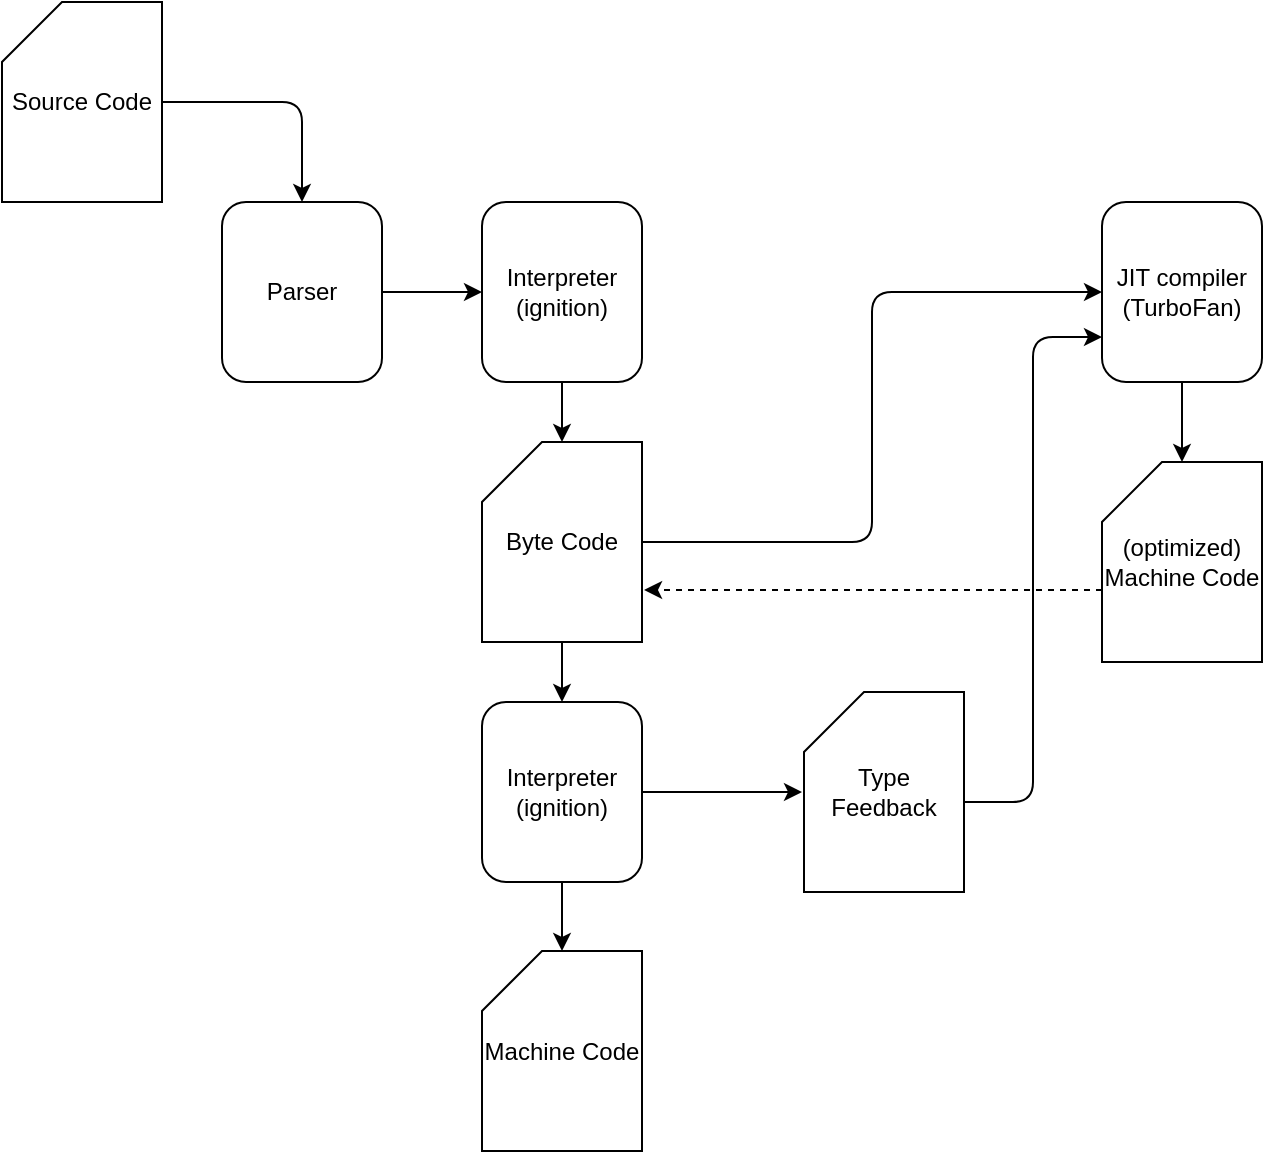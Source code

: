 <mxfile version="13.1.3" type="device" pages="2"><diagram id="nbs4eme6wIvaxax8-5ig" name="BaseFlow"><mxGraphModel dx="946" dy="564" grid="1" gridSize="10" guides="1" tooltips="1" connect="1" arrows="1" fold="1" page="1" pageScale="1" pageWidth="827" pageHeight="1169" math="0" shadow="0"><root><mxCell id="0"/><mxCell id="1" parent="0"/><mxCell id="cvZpncVLhrzLbqZJGyb4-1" value="Source Code" style="shape=card;whiteSpace=wrap;html=1;" vertex="1" parent="1"><mxGeometry x="70" y="60" width="80" height="100" as="geometry"/></mxCell><mxCell id="cvZpncVLhrzLbqZJGyb4-15" value="" style="edgeStyle=orthogonalEdgeStyle;rounded=0;orthogonalLoop=1;jettySize=auto;html=1;" edge="1" parent="1" source="cvZpncVLhrzLbqZJGyb4-2" target="cvZpncVLhrzLbqZJGyb4-3"><mxGeometry relative="1" as="geometry"/></mxCell><mxCell id="cvZpncVLhrzLbqZJGyb4-2" value="Parser" style="rounded=1;whiteSpace=wrap;html=1;" vertex="1" parent="1"><mxGeometry x="180" y="160" width="80" height="90" as="geometry"/></mxCell><mxCell id="cvZpncVLhrzLbqZJGyb4-16" value="" style="edgeStyle=orthogonalEdgeStyle;rounded=0;orthogonalLoop=1;jettySize=auto;html=1;" edge="1" parent="1" source="cvZpncVLhrzLbqZJGyb4-3" target="cvZpncVLhrzLbqZJGyb4-4"><mxGeometry relative="1" as="geometry"/></mxCell><mxCell id="cvZpncVLhrzLbqZJGyb4-3" value="Interpreter&lt;br&gt;(ignition)" style="rounded=1;whiteSpace=wrap;html=1;" vertex="1" parent="1"><mxGeometry x="310" y="160" width="80" height="90" as="geometry"/></mxCell><mxCell id="cvZpncVLhrzLbqZJGyb4-17" value="" style="edgeStyle=orthogonalEdgeStyle;rounded=0;orthogonalLoop=1;jettySize=auto;html=1;" edge="1" parent="1" source="cvZpncVLhrzLbqZJGyb4-4" target="cvZpncVLhrzLbqZJGyb4-8"><mxGeometry relative="1" as="geometry"/></mxCell><mxCell id="cvZpncVLhrzLbqZJGyb4-4" value="Byte Code" style="shape=card;whiteSpace=wrap;html=1;" vertex="1" parent="1"><mxGeometry x="310" y="280" width="80" height="100" as="geometry"/></mxCell><mxCell id="cvZpncVLhrzLbqZJGyb4-5" value="Machine Code" style="shape=card;whiteSpace=wrap;html=1;" vertex="1" parent="1"><mxGeometry x="310" y="534.5" width="80" height="100" as="geometry"/></mxCell><mxCell id="cvZpncVLhrzLbqZJGyb4-29" value="" style="edgeStyle=orthogonalEdgeStyle;rounded=0;orthogonalLoop=1;jettySize=auto;html=1;" edge="1" parent="1" source="cvZpncVLhrzLbqZJGyb4-6" target="cvZpncVLhrzLbqZJGyb4-7"><mxGeometry relative="1" as="geometry"/></mxCell><mxCell id="cvZpncVLhrzLbqZJGyb4-6" value="JIT compiler&lt;br&gt;(TurboFan)" style="rounded=1;whiteSpace=wrap;html=1;" vertex="1" parent="1"><mxGeometry x="620" y="160" width="80" height="90" as="geometry"/></mxCell><mxCell id="cvZpncVLhrzLbqZJGyb4-31" value="" style="edgeStyle=orthogonalEdgeStyle;rounded=0;orthogonalLoop=1;jettySize=auto;html=1;entryX=1.013;entryY=0.6;entryDx=0;entryDy=0;entryPerimeter=0;shadow=0;comic=0;dashed=1;" edge="1" parent="1"><mxGeometry relative="1" as="geometry"><mxPoint x="620" y="354" as="sourcePoint"/><mxPoint x="391.04" y="354" as="targetPoint"/></mxGeometry></mxCell><mxCell id="cvZpncVLhrzLbqZJGyb4-7" value="(optimized) Machine Code" style="shape=card;whiteSpace=wrap;html=1;" vertex="1" parent="1"><mxGeometry x="620" y="290" width="80" height="100" as="geometry"/></mxCell><mxCell id="cvZpncVLhrzLbqZJGyb4-18" value="" style="edgeStyle=orthogonalEdgeStyle;rounded=0;orthogonalLoop=1;jettySize=auto;html=1;" edge="1" parent="1" source="cvZpncVLhrzLbqZJGyb4-8" target="cvZpncVLhrzLbqZJGyb4-5"><mxGeometry relative="1" as="geometry"/></mxCell><mxCell id="cvZpncVLhrzLbqZJGyb4-23" value="" style="edgeStyle=orthogonalEdgeStyle;rounded=0;orthogonalLoop=1;jettySize=auto;html=1;" edge="1" parent="1" source="cvZpncVLhrzLbqZJGyb4-8"><mxGeometry relative="1" as="geometry"><mxPoint x="470" y="455" as="targetPoint"/></mxGeometry></mxCell><mxCell id="cvZpncVLhrzLbqZJGyb4-8" value="Interpreter&lt;br&gt;(ignition)" style="rounded=1;whiteSpace=wrap;html=1;" vertex="1" parent="1"><mxGeometry x="310" y="410" width="80" height="90" as="geometry"/></mxCell><mxCell id="cvZpncVLhrzLbqZJGyb4-10" value="" style="edgeStyle=segmentEdgeStyle;endArrow=classic;html=1;entryX=0.5;entryY=0;entryDx=0;entryDy=0;" edge="1" parent="1" target="cvZpncVLhrzLbqZJGyb4-2"><mxGeometry width="50" height="50" relative="1" as="geometry"><mxPoint x="150" y="110" as="sourcePoint"/><mxPoint x="200" y="60" as="targetPoint"/></mxGeometry></mxCell><mxCell id="cvZpncVLhrzLbqZJGyb4-21" value="" style="edgeStyle=elbowEdgeStyle;elbow=horizontal;endArrow=classic;html=1;entryX=0;entryY=0.5;entryDx=0;entryDy=0;" edge="1" parent="1" target="cvZpncVLhrzLbqZJGyb4-6"><mxGeometry width="50" height="50" relative="1" as="geometry"><mxPoint x="390" y="330" as="sourcePoint"/><mxPoint x="610" y="200" as="targetPoint"/></mxGeometry></mxCell><mxCell id="cvZpncVLhrzLbqZJGyb4-24" value="Type Feedback" style="shape=card;whiteSpace=wrap;html=1;" vertex="1" parent="1"><mxGeometry x="471" y="405" width="80" height="100" as="geometry"/></mxCell><mxCell id="cvZpncVLhrzLbqZJGyb4-28" value="" style="edgeStyle=elbowEdgeStyle;elbow=horizontal;endArrow=classic;html=1;entryX=0;entryY=0.75;entryDx=0;entryDy=0;" edge="1" parent="1" target="cvZpncVLhrzLbqZJGyb4-6"><mxGeometry width="50" height="50" relative="1" as="geometry"><mxPoint x="551" y="460" as="sourcePoint"/><mxPoint x="601" y="410" as="targetPoint"/></mxGeometry></mxCell></root></mxGraphModel></diagram><diagram name="with-comment" id="H5S4kUgpUtpPcVq02KCg"><mxGraphModel dx="946" dy="613" grid="1" gridSize="10" guides="1" tooltips="1" connect="1" arrows="1" fold="1" page="1" pageScale="1" pageWidth="827" pageHeight="1169" math="0" shadow="0"><root><mxCell id="6oFyQexa9bqzebtK_Lq--0"/><mxCell id="6oFyQexa9bqzebtK_Lq--1" parent="6oFyQexa9bqzebtK_Lq--0"/><mxCell id="6oFyQexa9bqzebtK_Lq--2" value="Source Code" style="shape=card;whiteSpace=wrap;html=1;" vertex="1" parent="6oFyQexa9bqzebtK_Lq--1"><mxGeometry x="70" y="60" width="80" height="100" as="geometry"/></mxCell><mxCell id="6oFyQexa9bqzebtK_Lq--3" value="" style="edgeStyle=orthogonalEdgeStyle;rounded=0;orthogonalLoop=1;jettySize=auto;html=1;" edge="1" parent="6oFyQexa9bqzebtK_Lq--1" source="6oFyQexa9bqzebtK_Lq--4" target="6oFyQexa9bqzebtK_Lq--6"><mxGeometry relative="1" as="geometry"/></mxCell><mxCell id="6oFyQexa9bqzebtK_Lq--4" value="Parser" style="rounded=1;whiteSpace=wrap;html=1;" vertex="1" parent="6oFyQexa9bqzebtK_Lq--1"><mxGeometry x="180" y="160" width="80" height="90" as="geometry"/></mxCell><mxCell id="6oFyQexa9bqzebtK_Lq--5" value="" style="edgeStyle=orthogonalEdgeStyle;rounded=0;orthogonalLoop=1;jettySize=auto;html=1;" edge="1" parent="6oFyQexa9bqzebtK_Lq--1" source="6oFyQexa9bqzebtK_Lq--6" target="6oFyQexa9bqzebtK_Lq--8"><mxGeometry relative="1" as="geometry"/></mxCell><mxCell id="6oFyQexa9bqzebtK_Lq--6" value="Interpreter&lt;br&gt;(ignition)" style="rounded=1;whiteSpace=wrap;html=1;" vertex="1" parent="6oFyQexa9bqzebtK_Lq--1"><mxGeometry x="310" y="160" width="80" height="90" as="geometry"/></mxCell><mxCell id="6oFyQexa9bqzebtK_Lq--7" value="" style="edgeStyle=orthogonalEdgeStyle;rounded=0;orthogonalLoop=1;jettySize=auto;html=1;" edge="1" parent="6oFyQexa9bqzebtK_Lq--1" source="6oFyQexa9bqzebtK_Lq--8" target="6oFyQexa9bqzebtK_Lq--16"><mxGeometry relative="1" as="geometry"/></mxCell><mxCell id="6oFyQexa9bqzebtK_Lq--8" value="Byte Code" style="shape=card;whiteSpace=wrap;html=1;" vertex="1" parent="6oFyQexa9bqzebtK_Lq--1"><mxGeometry x="310" y="280" width="80" height="100" as="geometry"/></mxCell><mxCell id="6oFyQexa9bqzebtK_Lq--9" value="Machine Code" style="shape=card;whiteSpace=wrap;html=1;" vertex="1" parent="6oFyQexa9bqzebtK_Lq--1"><mxGeometry x="310" y="534.5" width="80" height="100" as="geometry"/></mxCell><mxCell id="6oFyQexa9bqzebtK_Lq--10" value="" style="edgeStyle=orthogonalEdgeStyle;rounded=0;orthogonalLoop=1;jettySize=auto;html=1;" edge="1" parent="6oFyQexa9bqzebtK_Lq--1" source="6oFyQexa9bqzebtK_Lq--11" target="6oFyQexa9bqzebtK_Lq--13"><mxGeometry relative="1" as="geometry"/></mxCell><mxCell id="6oFyQexa9bqzebtK_Lq--11" value="JIT compiler&lt;br&gt;(TurboFan)" style="rounded=1;whiteSpace=wrap;html=1;" vertex="1" parent="6oFyQexa9bqzebtK_Lq--1"><mxGeometry x="620" y="160" width="80" height="90" as="geometry"/></mxCell><mxCell id="6oFyQexa9bqzebtK_Lq--12" value="" style="edgeStyle=orthogonalEdgeStyle;rounded=0;orthogonalLoop=1;jettySize=auto;html=1;entryX=1.013;entryY=0.6;entryDx=0;entryDy=0;entryPerimeter=0;shadow=0;comic=0;dashed=1;" edge="1" parent="6oFyQexa9bqzebtK_Lq--1"><mxGeometry relative="1" as="geometry"><mxPoint x="620" y="354" as="sourcePoint"/><mxPoint x="391.04" y="354" as="targetPoint"/></mxGeometry></mxCell><mxCell id="6oFyQexa9bqzebtK_Lq--13" value="(optimized) Machine Code" style="shape=card;whiteSpace=wrap;html=1;" vertex="1" parent="6oFyQexa9bqzebtK_Lq--1"><mxGeometry x="620" y="290" width="80" height="100" as="geometry"/></mxCell><mxCell id="6oFyQexa9bqzebtK_Lq--14" value="" style="edgeStyle=orthogonalEdgeStyle;rounded=0;orthogonalLoop=1;jettySize=auto;html=1;" edge="1" parent="6oFyQexa9bqzebtK_Lq--1" source="6oFyQexa9bqzebtK_Lq--16" target="6oFyQexa9bqzebtK_Lq--9"><mxGeometry relative="1" as="geometry"/></mxCell><mxCell id="6oFyQexa9bqzebtK_Lq--15" value="" style="edgeStyle=orthogonalEdgeStyle;rounded=0;orthogonalLoop=1;jettySize=auto;html=1;" edge="1" parent="6oFyQexa9bqzebtK_Lq--1" source="6oFyQexa9bqzebtK_Lq--16"><mxGeometry relative="1" as="geometry"><mxPoint x="470" y="455" as="targetPoint"/></mxGeometry></mxCell><mxCell id="6oFyQexa9bqzebtK_Lq--16" value="Interpreter&lt;br&gt;(ignition)" style="rounded=1;whiteSpace=wrap;html=1;" vertex="1" parent="6oFyQexa9bqzebtK_Lq--1"><mxGeometry x="310" y="410" width="80" height="90" as="geometry"/></mxCell><mxCell id="6oFyQexa9bqzebtK_Lq--17" value="" style="edgeStyle=segmentEdgeStyle;endArrow=classic;html=1;entryX=0.5;entryY=0;entryDx=0;entryDy=0;" edge="1" parent="6oFyQexa9bqzebtK_Lq--1" target="6oFyQexa9bqzebtK_Lq--4"><mxGeometry width="50" height="50" relative="1" as="geometry"><mxPoint x="150" y="110" as="sourcePoint"/><mxPoint x="200" y="60" as="targetPoint"/></mxGeometry></mxCell><mxCell id="6oFyQexa9bqzebtK_Lq--18" value="" style="edgeStyle=elbowEdgeStyle;elbow=horizontal;endArrow=classic;html=1;entryX=0;entryY=0.5;entryDx=0;entryDy=0;" edge="1" parent="6oFyQexa9bqzebtK_Lq--1" target="6oFyQexa9bqzebtK_Lq--11"><mxGeometry width="50" height="50" relative="1" as="geometry"><mxPoint x="390" y="330" as="sourcePoint"/><mxPoint x="610" y="200" as="targetPoint"/></mxGeometry></mxCell><mxCell id="6oFyQexa9bqzebtK_Lq--19" value="Type Feedback" style="shape=card;whiteSpace=wrap;html=1;" vertex="1" parent="6oFyQexa9bqzebtK_Lq--1"><mxGeometry x="471" y="405" width="80" height="100" as="geometry"/></mxCell><mxCell id="6oFyQexa9bqzebtK_Lq--20" value="" style="edgeStyle=elbowEdgeStyle;elbow=horizontal;endArrow=classic;html=1;entryX=0;entryY=0.75;entryDx=0;entryDy=0;" edge="1" parent="6oFyQexa9bqzebtK_Lq--1" target="6oFyQexa9bqzebtK_Lq--11"><mxGeometry width="50" height="50" relative="1" as="geometry"><mxPoint x="551" y="460" as="sourcePoint"/><mxPoint x="601" y="410" as="targetPoint"/></mxGeometry></mxCell><mxCell id="6oFyQexa9bqzebtK_Lq--21" value="&lt;font color=&quot;#ff3333&quot;&gt;&lt;b&gt;1. Fetching source code&lt;/b&gt;&lt;/font&gt;" style="text;html=1;resizable=0;autosize=1;align=center;verticalAlign=middle;points=[];fillColor=none;strokeColor=none;rounded=0;" vertex="1" parent="6oFyQexa9bqzebtK_Lq--1"><mxGeometry x="35" y="38" width="150" height="20" as="geometry"/></mxCell><mxCell id="6oFyQexa9bqzebtK_Lq--23" value="&lt;font color=&quot;#ff3333&quot;&gt;&lt;b&gt;2. Parsing your code&lt;/b&gt;&lt;/font&gt;" style="text;html=1;resizable=0;autosize=1;align=center;verticalAlign=middle;points=[];fillColor=none;strokeColor=none;rounded=0;" vertex="1" parent="6oFyQexa9bqzebtK_Lq--1"><mxGeometry x="155" y="250" width="130" height="20" as="geometry"/></mxCell><mxCell id="6oFyQexa9bqzebtK_Lq--24" value="&lt;font color=&quot;#ff3333&quot;&gt;&lt;b&gt;3. Generating Byte code&lt;/b&gt;&lt;/font&gt;" style="text;html=1;resizable=0;autosize=1;align=center;verticalAlign=middle;points=[];fillColor=none;strokeColor=none;rounded=0;" vertex="1" parent="6oFyQexa9bqzebtK_Lq--1"><mxGeometry x="275" y="137" width="150" height="20" as="geometry"/></mxCell><mxCell id="6oFyQexa9bqzebtK_Lq--25" value="&lt;font color=&quot;#ff3333&quot;&gt;&lt;b&gt;4. Generating Machine code&lt;/b&gt;&lt;/font&gt;" style="text;html=1;resizable=0;autosize=1;align=center;verticalAlign=middle;points=[];fillColor=none;strokeColor=none;rounded=0;" vertex="1" parent="6oFyQexa9bqzebtK_Lq--1"><mxGeometry x="140" y="450" width="170" height="20" as="geometry"/></mxCell><mxCell id="6oFyQexa9bqzebtK_Lq--26" value="&lt;font color=&quot;#ff3333&quot;&gt;&lt;b&gt;5. Optimization&lt;/b&gt;&lt;/font&gt;" style="text;html=1;resizable=0;autosize=1;align=center;verticalAlign=middle;points=[];fillColor=none;strokeColor=none;rounded=0;" vertex="1" parent="6oFyQexa9bqzebtK_Lq--1"><mxGeometry x="610" y="137" width="100" height="20" as="geometry"/></mxCell><mxCell id="6oFyQexa9bqzebtK_Lq--27" value="&lt;span style=&quot;color: rgb(255 , 51 , 51) ; font-family: &amp;#34;helvetica&amp;#34; ; font-size: 12px ; font-style: normal ; letter-spacing: normal ; text-align: center ; text-indent: 0px ; text-transform: none ; word-spacing: 0px ; background-color: rgb(248 , 249 , 250) ; float: none ; display: inline&quot;&gt;&lt;b&gt;6. Deoptimization&lt;/b&gt;&lt;/span&gt;" style="text;whiteSpace=wrap;html=1;" vertex="1" parent="6oFyQexa9bqzebtK_Lq--1"><mxGeometry x="480" y="360" width="110" height="30" as="geometry"/></mxCell></root></mxGraphModel></diagram></mxfile>